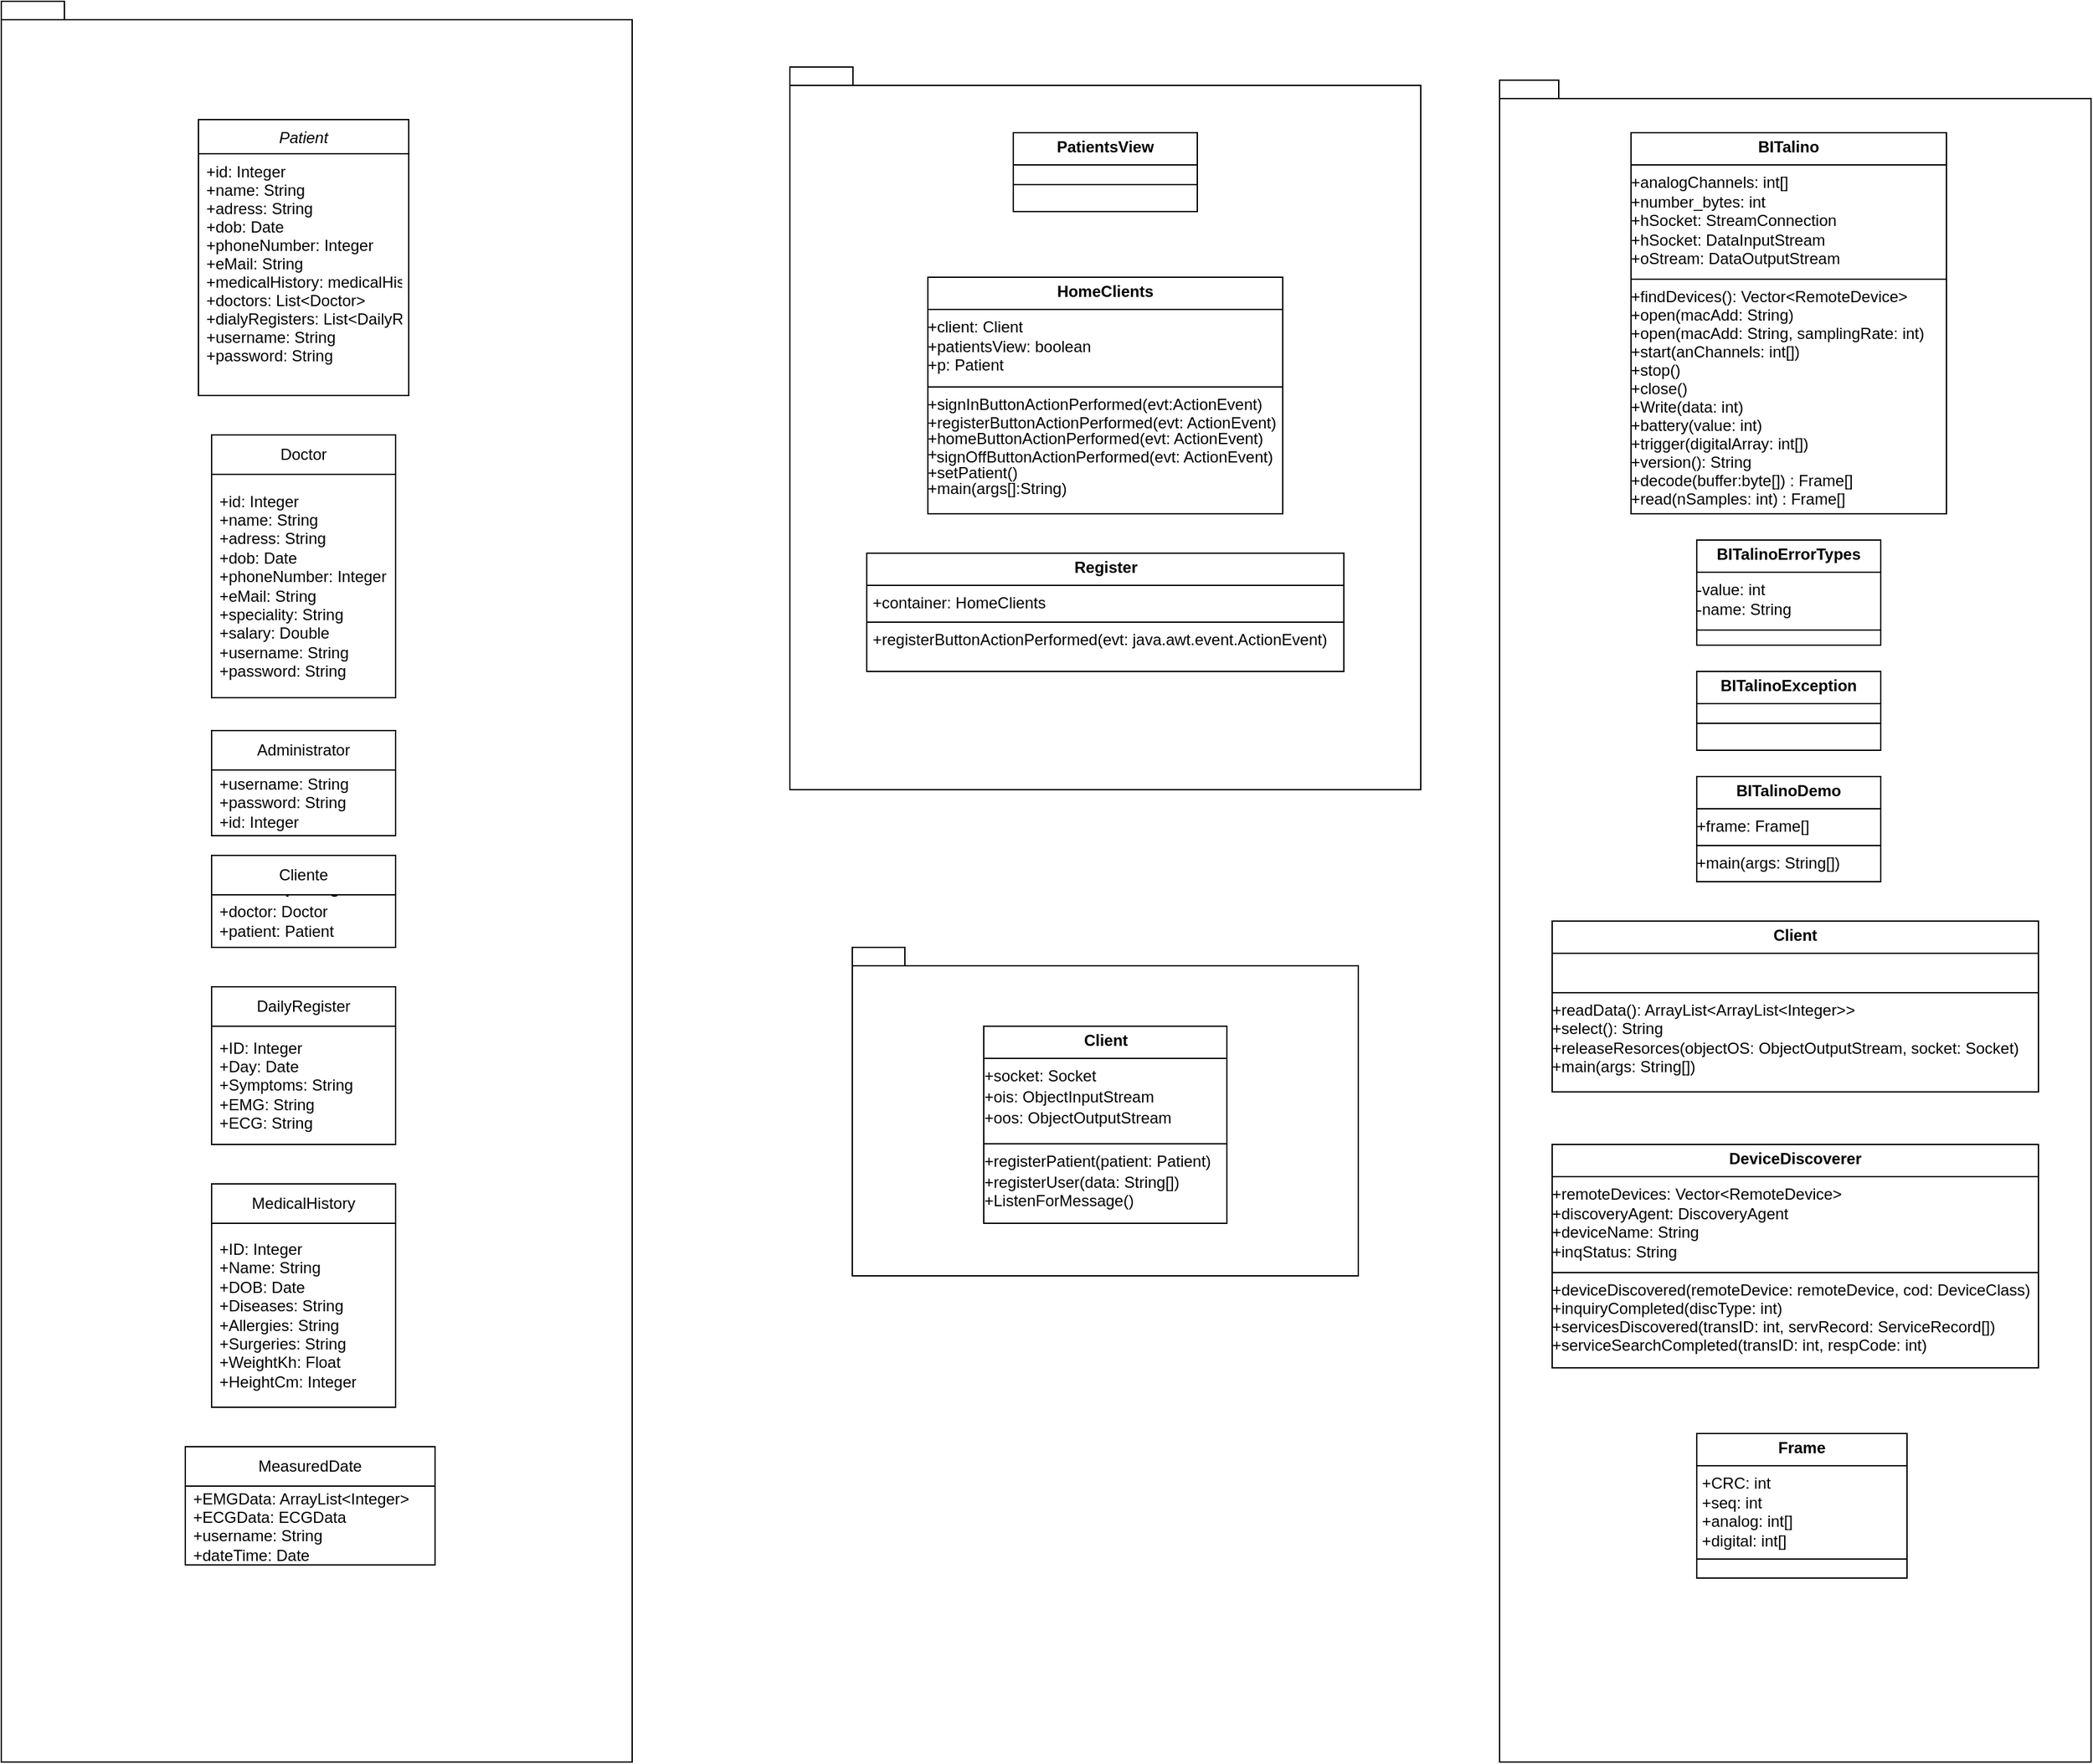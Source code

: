 <mxfile version="24.7.17">
  <diagram id="C5RBs43oDa-KdzZeNtuy" name="Page-1">
    <mxGraphModel dx="3180" dy="2423" grid="1" gridSize="10" guides="1" tooltips="1" connect="1" arrows="1" fold="1" page="1" pageScale="1" pageWidth="827" pageHeight="1169" math="0" shadow="0">
      <root>
        <mxCell id="WIyWlLk6GJQsqaUBKTNV-0" />
        <mxCell id="WIyWlLk6GJQsqaUBKTNV-1" parent="WIyWlLk6GJQsqaUBKTNV-0" />
        <mxCell id="EgPwkZ_rqkg5WkvZhVzE-19" value="package" style="shape=folder;fontStyle=1;spacingTop=10;tabWidth=40;tabHeight=14;tabPosition=left;html=1;whiteSpace=wrap;" vertex="1" parent="WIyWlLk6GJQsqaUBKTNV-1">
          <mxGeometry x="1210" y="90" width="450" height="1280" as="geometry" />
        </mxCell>
        <mxCell id="EgPwkZ_rqkg5WkvZhVzE-5" value="package" style="shape=folder;fontStyle=1;spacingTop=10;tabWidth=40;tabHeight=14;tabPosition=left;html=1;whiteSpace=wrap;" vertex="1" parent="WIyWlLk6GJQsqaUBKTNV-1">
          <mxGeometry x="670" y="80" width="480" height="550" as="geometry" />
        </mxCell>
        <mxCell id="2d1PICrKEZLKg4sGRTO5-30" value="package" style="shape=folder;fontStyle=1;spacingTop=10;tabWidth=40;tabHeight=14;tabPosition=left;html=1;whiteSpace=wrap;" parent="WIyWlLk6GJQsqaUBKTNV-1" vertex="1">
          <mxGeometry x="70" y="30" width="480" height="1340" as="geometry" />
        </mxCell>
        <mxCell id="zkfFHV4jXpPFQw0GAbJ--0" value="Patient" style="swimlane;fontStyle=2;align=center;verticalAlign=top;childLayout=stackLayout;horizontal=1;startSize=26;horizontalStack=0;resizeParent=1;resizeLast=0;collapsible=1;marginBottom=0;rounded=0;shadow=0;strokeWidth=1;" parent="WIyWlLk6GJQsqaUBKTNV-1" vertex="1">
          <mxGeometry x="220" y="120" width="160" height="210" as="geometry">
            <mxRectangle x="230" y="140" width="160" height="26" as="alternateBounds" />
          </mxGeometry>
        </mxCell>
        <mxCell id="zkfFHV4jXpPFQw0GAbJ--1" value="+id: Integer&#xa;+name: String&#xa;+adress: String&#xa;+dob: Date&#xa;+phoneNumber: Integer&#xa;+eMail: String&#xa;+medicalHistory: medicalHistory&#xa;+doctors: List&lt;Doctor&gt;&#xa;+dialyRegisters: List&lt;DailyRegister&gt;&#xa;+username: String&#xa;+password: String&#xa;&#xa;" style="text;align=left;verticalAlign=top;spacingLeft=4;spacingRight=4;overflow=hidden;rotatable=0;points=[[0,0.5],[1,0.5]];portConstraint=eastwest;" parent="zkfFHV4jXpPFQw0GAbJ--0" vertex="1">
          <mxGeometry y="26" width="160" height="174" as="geometry" />
        </mxCell>
        <mxCell id="2d1PICrKEZLKg4sGRTO5-6" value="Doctor" style="swimlane;fontStyle=0;childLayout=stackLayout;horizontal=1;startSize=30;horizontalStack=0;resizeParent=1;resizeParentMax=0;resizeLast=0;collapsible=1;marginBottom=0;whiteSpace=wrap;html=1;" parent="WIyWlLk6GJQsqaUBKTNV-1" vertex="1">
          <mxGeometry x="230" y="360" width="140" height="200" as="geometry" />
        </mxCell>
        <mxCell id="2d1PICrKEZLKg4sGRTO5-7" value="+id: Integer&lt;div&gt;+name: String&lt;/div&gt;&lt;div&gt;+adress: String&lt;/div&gt;&lt;div&gt;+dob: Date&lt;/div&gt;&lt;div&gt;+phoneNumber: Integer&lt;/div&gt;&lt;div&gt;+eMail: String&lt;/div&gt;&lt;div&gt;+speciality: String&lt;/div&gt;&lt;div&gt;+salary: Double&lt;/div&gt;&lt;div&gt;+username: String&lt;/div&gt;&lt;div&gt;+password: String&lt;/div&gt;" style="text;strokeColor=none;fillColor=none;align=left;verticalAlign=middle;spacingLeft=4;spacingRight=4;overflow=hidden;points=[[0,0.5],[1,0.5]];portConstraint=eastwest;rotatable=0;whiteSpace=wrap;html=1;" parent="2d1PICrKEZLKg4sGRTO5-6" vertex="1">
          <mxGeometry y="30" width="140" height="170" as="geometry" />
        </mxCell>
        <mxCell id="2d1PICrKEZLKg4sGRTO5-10" value="Administrator" style="swimlane;fontStyle=0;childLayout=stackLayout;horizontal=1;startSize=30;horizontalStack=0;resizeParent=1;resizeParentMax=0;resizeLast=0;collapsible=1;marginBottom=0;whiteSpace=wrap;html=1;" parent="WIyWlLk6GJQsqaUBKTNV-1" vertex="1">
          <mxGeometry x="230" y="585" width="140" height="80" as="geometry" />
        </mxCell>
        <mxCell id="2d1PICrKEZLKg4sGRTO5-11" value="+username: String&lt;div&gt;+password: String&lt;/div&gt;&lt;div&gt;+id: Integer&lt;/div&gt;" style="text;strokeColor=none;fillColor=none;align=left;verticalAlign=middle;spacingLeft=4;spacingRight=4;overflow=hidden;points=[[0,0.5],[1,0.5]];portConstraint=eastwest;rotatable=0;whiteSpace=wrap;html=1;" parent="2d1PICrKEZLKg4sGRTO5-10" vertex="1">
          <mxGeometry y="30" width="140" height="50" as="geometry" />
        </mxCell>
        <mxCell id="2d1PICrKEZLKg4sGRTO5-14" value="Cliente" style="swimlane;fontStyle=0;childLayout=stackLayout;horizontal=1;startSize=30;horizontalStack=0;resizeParent=1;resizeParentMax=0;resizeLast=0;collapsible=1;marginBottom=0;whiteSpace=wrap;html=1;" parent="WIyWlLk6GJQsqaUBKTNV-1" vertex="1">
          <mxGeometry x="230" y="680" width="140" height="70" as="geometry" />
        </mxCell>
        <mxCell id="2d1PICrKEZLKg4sGRTO5-15" value="+doctor: Doctor&lt;div&gt;+patient: Patient&lt;/div&gt;" style="text;strokeColor=none;fillColor=none;align=left;verticalAlign=middle;spacingLeft=4;spacingRight=4;overflow=hidden;points=[[0,0.5],[1,0.5]];portConstraint=eastwest;rotatable=0;whiteSpace=wrap;html=1;" parent="2d1PICrKEZLKg4sGRTO5-14" vertex="1">
          <mxGeometry y="30" width="140" height="40" as="geometry" />
        </mxCell>
        <mxCell id="2d1PICrKEZLKg4sGRTO5-18" value="DailyRegister" style="swimlane;fontStyle=0;childLayout=stackLayout;horizontal=1;startSize=30;horizontalStack=0;resizeParent=1;resizeParentMax=0;resizeLast=0;collapsible=1;marginBottom=0;whiteSpace=wrap;html=1;" parent="WIyWlLk6GJQsqaUBKTNV-1" vertex="1">
          <mxGeometry x="230" y="780" width="140" height="120" as="geometry" />
        </mxCell>
        <mxCell id="2d1PICrKEZLKg4sGRTO5-19" value="+ID: Integer&lt;div&gt;+Day: Date&lt;/div&gt;&lt;div&gt;+Symptoms: String&lt;/div&gt;&lt;div&gt;+EMG: String&lt;/div&gt;&lt;div&gt;+ECG: String&lt;/div&gt;" style="text;strokeColor=none;fillColor=none;align=left;verticalAlign=middle;spacingLeft=4;spacingRight=4;overflow=hidden;points=[[0,0.5],[1,0.5]];portConstraint=eastwest;rotatable=0;whiteSpace=wrap;html=1;" parent="2d1PICrKEZLKg4sGRTO5-18" vertex="1">
          <mxGeometry y="30" width="140" height="90" as="geometry" />
        </mxCell>
        <mxCell id="2d1PICrKEZLKg4sGRTO5-22" value="MedicalHistory" style="swimlane;fontStyle=0;childLayout=stackLayout;horizontal=1;startSize=30;horizontalStack=0;resizeParent=1;resizeParentMax=0;resizeLast=0;collapsible=1;marginBottom=0;whiteSpace=wrap;html=1;" parent="WIyWlLk6GJQsqaUBKTNV-1" vertex="1">
          <mxGeometry x="230" y="930" width="140" height="170" as="geometry" />
        </mxCell>
        <mxCell id="2d1PICrKEZLKg4sGRTO5-23" value="+ID: Integer&lt;div&gt;+Name: String&lt;/div&gt;&lt;div&gt;+DOB: Date&lt;/div&gt;&lt;div&gt;+Diseases: String&lt;/div&gt;&lt;div&gt;+Allergies: String&lt;/div&gt;&lt;div&gt;+Surgeries: String&lt;/div&gt;&lt;div&gt;+WeightKh: Float&lt;/div&gt;&lt;div&gt;+HeightCm: Integer&lt;/div&gt;" style="text;strokeColor=none;fillColor=none;align=left;verticalAlign=middle;spacingLeft=4;spacingRight=4;overflow=hidden;points=[[0,0.5],[1,0.5]];portConstraint=eastwest;rotatable=0;whiteSpace=wrap;html=1;" parent="2d1PICrKEZLKg4sGRTO5-22" vertex="1">
          <mxGeometry y="30" width="140" height="140" as="geometry" />
        </mxCell>
        <mxCell id="2d1PICrKEZLKg4sGRTO5-26" value="MeasuredDate" style="swimlane;fontStyle=0;childLayout=stackLayout;horizontal=1;startSize=30;horizontalStack=0;resizeParent=1;resizeParentMax=0;resizeLast=0;collapsible=1;marginBottom=0;whiteSpace=wrap;html=1;" parent="WIyWlLk6GJQsqaUBKTNV-1" vertex="1">
          <mxGeometry x="210" y="1130" width="190" height="90" as="geometry" />
        </mxCell>
        <mxCell id="2d1PICrKEZLKg4sGRTO5-27" value="+EMGData: ArrayList&amp;lt;Integer&amp;gt;&lt;div&gt;+ECGData: ECGData&lt;/div&gt;&lt;div&gt;+username: String&lt;/div&gt;&lt;div&gt;+dateTime: Date&lt;br&gt;&lt;div&gt;&lt;br&gt;&lt;/div&gt;&lt;/div&gt;" style="text;strokeColor=none;fillColor=none;align=left;verticalAlign=middle;spacingLeft=4;spacingRight=4;overflow=hidden;points=[[0,0.5],[1,0.5]];portConstraint=eastwest;rotatable=0;whiteSpace=wrap;html=1;" parent="2d1PICrKEZLKg4sGRTO5-26" vertex="1">
          <mxGeometry y="30" width="190" height="60" as="geometry" />
        </mxCell>
        <mxCell id="2d1PICrKEZLKg4sGRTO5-32" value="&lt;p style=&quot;margin:0px;margin-top:4px;text-align:center;&quot;&gt;&lt;b&gt;PatientsView&lt;/b&gt;&lt;/p&gt;&lt;hr size=&quot;1&quot; style=&quot;border-style:solid;&quot;&gt;&lt;div style=&quot;height:2px;&quot;&gt;&lt;/div&gt;&lt;hr size=&quot;1&quot; style=&quot;border-style:solid;&quot;&gt;&lt;div style=&quot;height:2px;&quot;&gt;&lt;/div&gt;" style="verticalAlign=top;align=left;overflow=fill;html=1;whiteSpace=wrap;" parent="WIyWlLk6GJQsqaUBKTNV-1" vertex="1">
          <mxGeometry x="840" y="130" width="140" height="60" as="geometry" />
        </mxCell>
        <mxCell id="2d1PICrKEZLKg4sGRTO5-33" value="&lt;p style=&quot;margin:0px;margin-top:4px;text-align:center;&quot;&gt;&lt;b&gt;HomeClients&lt;/b&gt;&lt;/p&gt;&lt;hr size=&quot;1&quot; style=&quot;border-style:solid;&quot;&gt;+client: Client&lt;div&gt;+patientsView: boolean&lt;/div&gt;&lt;div&gt;+p: Patient&lt;br&gt;&lt;div style=&quot;height:2px;&quot;&gt;&lt;/div&gt;&lt;hr size=&quot;1&quot; style=&quot;border-style:solid;&quot;&gt;&lt;div style=&quot;height:2px;&quot;&gt;+signInButtonActionPerformed(evt:ActionEvent)&lt;/div&gt;&lt;/div&gt;&lt;div style=&quot;height:2px;&quot;&gt;&lt;br&gt;&lt;/div&gt;&lt;div style=&quot;height:2px;&quot;&gt;&lt;br&gt;&lt;/div&gt;&lt;div style=&quot;height:2px;&quot;&gt;&lt;br&gt;&lt;/div&gt;&lt;div style=&quot;height:2px;&quot;&gt;&lt;br&gt;&lt;/div&gt;&lt;div style=&quot;height:2px;&quot;&gt;&lt;br&gt;&lt;/div&gt;&lt;div style=&quot;height:2px;&quot;&gt;&lt;br&gt;&lt;/div&gt;&lt;div style=&quot;height:2px;&quot;&gt;+registerButtonActionPerformed(evt: ActionEvent)&lt;/div&gt;&lt;div style=&quot;height:2px;&quot;&gt;&lt;br&gt;&lt;/div&gt;&lt;div style=&quot;height:2px;&quot;&gt;&lt;br&gt;&lt;/div&gt;&lt;div style=&quot;height:2px;&quot;&gt;&lt;br&gt;&lt;/div&gt;&lt;div style=&quot;height:2px;&quot;&gt;&lt;br&gt;&lt;/div&gt;&lt;div style=&quot;height:2px;&quot;&gt;&lt;br&gt;&lt;/div&gt;&lt;div style=&quot;height:2px;&quot;&gt;+homeButtonActionPerformed(evt: ActionEvent)&lt;/div&gt;&lt;div style=&quot;height:2px;&quot;&gt;&lt;br&gt;&lt;/div&gt;&lt;div style=&quot;height:2px;&quot;&gt;&lt;br&gt;&lt;/div&gt;&lt;div style=&quot;height:2px;&quot;&gt;&lt;br&gt;&lt;/div&gt;&lt;div style=&quot;height:2px;&quot;&gt;&lt;br&gt;&lt;/div&gt;&lt;div style=&quot;height:2px;&quot;&gt;&lt;br&gt;&lt;/div&gt;&lt;div style=&quot;height:2px;&quot;&gt;+&lt;/div&gt;&lt;div style=&quot;height:2px;&quot;&gt;&amp;nbsp; signOffButtonActionPerformed(evt: ActionEvent)&lt;/div&gt;&lt;div style=&quot;height:2px;&quot;&gt;&lt;br&gt;&lt;/div&gt;&lt;div style=&quot;height:2px;&quot;&gt;&lt;br&gt;&lt;/div&gt;&lt;div style=&quot;height:2px;&quot;&gt;&lt;br&gt;&lt;/div&gt;&lt;div style=&quot;height:2px;&quot;&gt;&lt;br&gt;&lt;/div&gt;&lt;div style=&quot;height:2px;&quot;&gt;&lt;br&gt;&lt;/div&gt;&lt;div style=&quot;height:2px;&quot;&gt;+setPatient()&lt;/div&gt;&lt;div style=&quot;height:2px;&quot;&gt;&lt;br&gt;&lt;/div&gt;&lt;div style=&quot;height:2px;&quot;&gt;&lt;br&gt;&lt;/div&gt;&lt;div style=&quot;height:2px;&quot;&gt;&lt;br&gt;&lt;/div&gt;&lt;div style=&quot;height:2px;&quot;&gt;&lt;br&gt;&lt;/div&gt;&lt;div style=&quot;height:2px;&quot;&gt;&lt;br&gt;&lt;/div&gt;&lt;div style=&quot;height:2px;&quot;&gt;+main(args[]:String)&lt;/div&gt;&lt;div style=&quot;height:2px;&quot;&gt;&lt;br&gt;&lt;/div&gt;&lt;div style=&quot;height:2px;&quot;&gt;&lt;br&gt;&lt;/div&gt;&lt;div style=&quot;height:2px;&quot;&gt;&lt;br&gt;&lt;/div&gt;&lt;div style=&quot;height:2px;&quot;&gt;&lt;br&gt;&lt;/div&gt;&lt;div style=&quot;height:2px;&quot;&gt;&lt;br&gt;&lt;/div&gt;&lt;div style=&quot;height:2px;&quot;&gt;&lt;br&gt;&lt;/div&gt;&lt;div style=&quot;height:2px;&quot;&gt;&lt;br&gt;&lt;/div&gt;&lt;div style=&quot;height:2px;&quot;&gt;&lt;br&gt;&lt;/div&gt;&lt;div style=&quot;height:2px;&quot;&gt;&lt;br&gt;&lt;/div&gt;&lt;div style=&quot;height:2px;&quot;&gt;&lt;br&gt;&lt;/div&gt;&lt;div style=&quot;height:2px;&quot;&gt;&lt;br&gt;&lt;/div&gt;" style="verticalAlign=top;align=left;overflow=fill;html=1;whiteSpace=wrap;" parent="WIyWlLk6GJQsqaUBKTNV-1" vertex="1">
          <mxGeometry x="775" y="240" width="270" height="180" as="geometry" />
        </mxCell>
        <mxCell id="EgPwkZ_rqkg5WkvZhVzE-4" value="&lt;p style=&quot;margin:0px;margin-top:4px;text-align:center;&quot;&gt;&lt;b&gt;Register&lt;/b&gt;&lt;/p&gt;&lt;hr size=&quot;1&quot; style=&quot;border-style:solid;&quot;&gt;&lt;p style=&quot;margin:0px;margin-left:4px;&quot;&gt;+container: HomeClients&lt;/p&gt;&lt;hr size=&quot;1&quot; style=&quot;border-style:solid;&quot;&gt;&lt;p style=&quot;margin:0px;margin-left:4px;&quot;&gt;+registerButtonActionPerformed(evt: java.awt.event.ActionEvent)&lt;/p&gt;" style="verticalAlign=top;align=left;overflow=fill;html=1;whiteSpace=wrap;" vertex="1" parent="WIyWlLk6GJQsqaUBKTNV-1">
          <mxGeometry x="728.5" y="450" width="363" height="90" as="geometry" />
        </mxCell>
        <mxCell id="EgPwkZ_rqkg5WkvZhVzE-6" value="package" style="shape=folder;fontStyle=1;spacingTop=10;tabWidth=40;tabHeight=14;tabPosition=left;html=1;whiteSpace=wrap;" vertex="1" parent="WIyWlLk6GJQsqaUBKTNV-1">
          <mxGeometry x="762.5" y="780" width="70" height="50" as="geometry" />
        </mxCell>
        <mxCell id="EgPwkZ_rqkg5WkvZhVzE-7" value="" style="shape=folder;fontStyle=1;spacingTop=10;tabWidth=40;tabHeight=14;tabPosition=left;html=1;whiteSpace=wrap;" vertex="1" parent="WIyWlLk6GJQsqaUBKTNV-1">
          <mxGeometry x="717.5" y="750" width="385" height="250" as="geometry" />
        </mxCell>
        <mxCell id="EgPwkZ_rqkg5WkvZhVzE-8" value="&lt;p style=&quot;margin:0px;margin-top:4px;text-align:center;&quot;&gt;&lt;b&gt;Client&lt;/b&gt;&lt;/p&gt;&lt;hr size=&quot;1&quot; style=&quot;border-style:solid;&quot;&gt;&lt;div style=&quot;height:2px;&quot;&gt;+socket: Socket&lt;/div&gt;&lt;div style=&quot;height:2px;&quot;&gt;&lt;br&gt;&lt;/div&gt;&lt;div style=&quot;height:2px;&quot;&gt;&lt;br&gt;&lt;/div&gt;&lt;div style=&quot;height:2px;&quot;&gt;&lt;br&gt;&lt;/div&gt;&lt;div style=&quot;height:2px;&quot;&gt;&lt;br&gt;&lt;/div&gt;&lt;div style=&quot;height:2px;&quot;&gt;&lt;br&gt;&lt;/div&gt;&lt;div style=&quot;height:2px;&quot;&gt;&lt;br&gt;&lt;/div&gt;&lt;div style=&quot;height:2px;&quot;&gt;&lt;br&gt;&lt;/div&gt;&lt;div style=&quot;height:2px;&quot;&gt;+ois: ObjectInputStream&lt;/div&gt;&lt;div style=&quot;height:2px;&quot;&gt;&lt;br&gt;&lt;/div&gt;&lt;div style=&quot;height:2px;&quot;&gt;&lt;br&gt;&lt;/div&gt;&lt;div style=&quot;height:2px;&quot;&gt;&lt;br&gt;&lt;/div&gt;&lt;div style=&quot;height:2px;&quot;&gt;&lt;br&gt;&lt;/div&gt;&lt;div style=&quot;height:2px;&quot;&gt;&lt;br&gt;&lt;/div&gt;&lt;div style=&quot;height:2px;&quot;&gt;&lt;br&gt;&lt;/div&gt;&lt;div style=&quot;height:2px;&quot;&gt;&lt;br&gt;&lt;/div&gt;&lt;div style=&quot;height:2px;&quot;&gt;+oos: ObjectOutputStream&lt;/div&gt;&lt;div style=&quot;height:2px;&quot;&gt;&lt;br&gt;&lt;/div&gt;&lt;div style=&quot;height:2px;&quot;&gt;&lt;br&gt;&lt;/div&gt;&lt;div style=&quot;height:2px;&quot;&gt;&lt;br&gt;&lt;/div&gt;&lt;div style=&quot;height:2px;&quot;&gt;&lt;br&gt;&lt;/div&gt;&lt;div style=&quot;height:2px;&quot;&gt;&lt;br&gt;&lt;/div&gt;&lt;div style=&quot;height:2px;&quot;&gt;&lt;br&gt;&lt;/div&gt;&lt;div style=&quot;height:2px;&quot;&gt;&lt;br&gt;&lt;/div&gt;&lt;div style=&quot;height:2px;&quot;&gt;&lt;br&gt;&lt;/div&gt;&lt;div style=&quot;height:2px;&quot;&gt;&lt;br&gt;&lt;/div&gt;&lt;hr size=&quot;1&quot; style=&quot;border-style:solid;&quot;&gt;&lt;div style=&quot;height:2px;&quot;&gt;+registerPatient(patient: Patient)&lt;/div&gt;&lt;div style=&quot;height:2px;&quot;&gt;&lt;br&gt;&lt;/div&gt;&lt;div style=&quot;height:2px;&quot;&gt;&lt;br&gt;&lt;/div&gt;&lt;div style=&quot;height:2px;&quot;&gt;&lt;br&gt;&lt;/div&gt;&lt;div style=&quot;height:2px;&quot;&gt;&lt;br&gt;&lt;/div&gt;&lt;div style=&quot;height:2px;&quot;&gt;&lt;br&gt;&lt;/div&gt;&lt;div style=&quot;height:2px;&quot;&gt;&lt;br&gt;&lt;/div&gt;&lt;div style=&quot;height:2px;&quot;&gt;&lt;br&gt;&lt;/div&gt;&lt;div style=&quot;height:2px;&quot;&gt;+registerUser(data: String[])&lt;/div&gt;&lt;div style=&quot;height:2px;&quot;&gt;&lt;br&gt;&lt;/div&gt;&lt;div style=&quot;height:2px;&quot;&gt;&lt;br&gt;&lt;/div&gt;&lt;div style=&quot;height:2px;&quot;&gt;&lt;br&gt;&lt;/div&gt;&lt;div style=&quot;height:2px;&quot;&gt;&lt;br&gt;&lt;/div&gt;&lt;div style=&quot;height:2px;&quot;&gt;&lt;br&gt;&lt;/div&gt;&lt;div style=&quot;height:2px;&quot;&gt;&lt;br&gt;&lt;/div&gt;&lt;div style=&quot;height:2px;&quot;&gt;+ListenForMessage()&lt;/div&gt;&lt;div style=&quot;height:2px;&quot;&gt;&lt;br&gt;&lt;/div&gt;&lt;div style=&quot;height:2px;&quot;&gt;&lt;br&gt;&lt;/div&gt;" style="verticalAlign=top;align=left;overflow=fill;html=1;whiteSpace=wrap;" vertex="1" parent="WIyWlLk6GJQsqaUBKTNV-1">
          <mxGeometry x="817.5" y="810" width="185" height="150" as="geometry" />
        </mxCell>
        <mxCell id="EgPwkZ_rqkg5WkvZhVzE-9" value="&lt;p style=&quot;margin:0px;margin-top:4px;text-align:center;&quot;&gt;&lt;b&gt;BITalino&lt;/b&gt;&lt;/p&gt;&lt;hr size=&quot;1&quot; style=&quot;border-style:solid;&quot;&gt;+analogChannels: int[]&lt;div&gt;+number_bytes: int&lt;/div&gt;&lt;div&gt;+hSocket: StreamConnection&lt;/div&gt;&lt;div&gt;+hSocket: DataInputStream&lt;/div&gt;&lt;div&gt;+oStream: DataOutputStream&lt;br&gt;&lt;div style=&quot;height:2px;&quot;&gt;&lt;br&gt;&lt;/div&gt;&lt;hr size=&quot;1&quot; style=&quot;border-style:solid;&quot;&gt;&lt;div style=&quot;height:2px;&quot;&gt;+findDevices(): Vector&amp;lt;RemoteDevice&amp;gt;&lt;/div&gt;&lt;/div&gt;&lt;div style=&quot;height:2px;&quot;&gt;&lt;br&gt;&lt;/div&gt;&lt;div style=&quot;height:2px;&quot;&gt;&lt;br&gt;&lt;/div&gt;&lt;div style=&quot;height:2px;&quot;&gt;&lt;br&gt;&lt;/div&gt;&lt;div style=&quot;height:2px;&quot;&gt;&lt;br&gt;&lt;/div&gt;&lt;div style=&quot;height:2px;&quot;&gt;&lt;br&gt;&lt;/div&gt;&lt;div style=&quot;height:2px;&quot;&gt;&lt;br&gt;&lt;/div&gt;&lt;div style=&quot;height:2px;&quot;&gt;+open(macAdd: String)&lt;/div&gt;&lt;div style=&quot;height:2px;&quot;&gt;&lt;br&gt;&lt;/div&gt;&lt;div style=&quot;height:2px;&quot;&gt;&lt;br&gt;&lt;/div&gt;&lt;div style=&quot;height:2px;&quot;&gt;&lt;br&gt;&lt;/div&gt;&lt;div style=&quot;height:2px;&quot;&gt;&lt;br&gt;&lt;/div&gt;&lt;div style=&quot;height:2px;&quot;&gt;&lt;br&gt;&lt;/div&gt;&lt;div style=&quot;height:2px;&quot;&gt;&lt;br&gt;&lt;/div&gt;&lt;div style=&quot;height:2px;&quot;&gt;+open(macAdd: String, samplingRate: int)&lt;/div&gt;&lt;div style=&quot;height:2px;&quot;&gt;&lt;br&gt;&lt;/div&gt;&lt;div style=&quot;height:2px;&quot;&gt;&lt;br&gt;&lt;/div&gt;&lt;div style=&quot;height:2px;&quot;&gt;&lt;br&gt;&lt;/div&gt;&lt;div style=&quot;height:2px;&quot;&gt;&lt;br&gt;&lt;/div&gt;&lt;div style=&quot;height:2px;&quot;&gt;&lt;br&gt;&lt;/div&gt;&lt;div style=&quot;height:2px;&quot;&gt;&lt;br&gt;&lt;/div&gt;&lt;div style=&quot;height:2px;&quot;&gt;+start(anChannels: int[])&lt;/div&gt;&lt;div style=&quot;height:2px;&quot;&gt;&lt;br&gt;&lt;/div&gt;&lt;div style=&quot;height:2px;&quot;&gt;&lt;br&gt;&lt;/div&gt;&lt;div style=&quot;height:2px;&quot;&gt;&lt;br&gt;&lt;/div&gt;&lt;div style=&quot;height:2px;&quot;&gt;&lt;br&gt;&lt;/div&gt;&lt;div style=&quot;height:2px;&quot;&gt;&lt;br&gt;&lt;/div&gt;&lt;div style=&quot;height:2px;&quot;&gt;&lt;br&gt;&lt;/div&gt;&lt;div style=&quot;height:2px;&quot;&gt;+stop()&lt;/div&gt;&lt;div style=&quot;height:2px;&quot;&gt;&lt;br&gt;&lt;/div&gt;&lt;div style=&quot;height:2px;&quot;&gt;&lt;br&gt;&lt;/div&gt;&lt;div style=&quot;height:2px;&quot;&gt;&lt;br&gt;&lt;/div&gt;&lt;div style=&quot;height:2px;&quot;&gt;&lt;br&gt;&lt;/div&gt;&lt;div style=&quot;height:2px;&quot;&gt;&lt;br&gt;&lt;/div&gt;&lt;div style=&quot;height:2px;&quot;&gt;&lt;br&gt;&lt;/div&gt;&lt;div style=&quot;height:2px;&quot;&gt;+close()&lt;/div&gt;&lt;div style=&quot;height:2px;&quot;&gt;&lt;br&gt;&lt;/div&gt;&lt;div style=&quot;height:2px;&quot;&gt;&lt;br&gt;&lt;/div&gt;&lt;div style=&quot;height:2px;&quot;&gt;&amp;nbsp;&lt;/div&gt;&lt;div style=&quot;height:2px;&quot;&gt;&lt;br&gt;&lt;/div&gt;&lt;div style=&quot;height:2px;&quot;&gt;&lt;br&gt;&lt;/div&gt;&lt;div style=&quot;height:2px;&quot;&gt;&lt;br&gt;&lt;/div&gt;&lt;div style=&quot;height:2px;&quot;&gt;+Write(data: int)&lt;/div&gt;&lt;div style=&quot;height:2px;&quot;&gt;&lt;br&gt;&lt;/div&gt;&lt;div style=&quot;height:2px;&quot;&gt;&lt;br&gt;&lt;/div&gt;&lt;div style=&quot;height:2px;&quot;&gt;&lt;br&gt;&lt;/div&gt;&lt;div style=&quot;height:2px;&quot;&gt;&lt;br&gt;&lt;/div&gt;&lt;div style=&quot;height:2px;&quot;&gt;&lt;br&gt;&lt;/div&gt;&lt;div style=&quot;height:2px;&quot;&gt;&lt;br&gt;&lt;/div&gt;&lt;div style=&quot;height:2px;&quot;&gt;+battery(value: int)&lt;/div&gt;&lt;div style=&quot;height:2px;&quot;&gt;&lt;br&gt;&lt;/div&gt;&lt;div style=&quot;height:2px;&quot;&gt;&lt;br&gt;&lt;/div&gt;&lt;div style=&quot;height:2px;&quot;&gt;&lt;br&gt;&lt;/div&gt;&lt;div style=&quot;height:2px;&quot;&gt;&lt;br&gt;&lt;/div&gt;&lt;div style=&quot;height:2px;&quot;&gt;&lt;br&gt;&lt;/div&gt;&lt;div style=&quot;height:2px;&quot;&gt;&lt;br&gt;&lt;/div&gt;&lt;div style=&quot;height:2px;&quot;&gt;+trigger(digitalArray: int[])&lt;/div&gt;&lt;div style=&quot;height:2px;&quot;&gt;&lt;br&gt;&lt;/div&gt;&lt;div style=&quot;height:2px;&quot;&gt;&lt;br&gt;&lt;/div&gt;&lt;div style=&quot;height:2px;&quot;&gt;&lt;br&gt;&lt;/div&gt;&lt;div style=&quot;height:2px;&quot;&gt;&lt;br&gt;&lt;/div&gt;&lt;div style=&quot;height:2px;&quot;&gt;&lt;br&gt;&lt;/div&gt;&lt;div style=&quot;height:2px;&quot;&gt;&lt;br&gt;&lt;/div&gt;&lt;div style=&quot;height:2px;&quot;&gt;+version(): String&lt;/div&gt;&lt;div style=&quot;height:2px;&quot;&gt;&lt;br&gt;&lt;/div&gt;&lt;div style=&quot;height:2px;&quot;&gt;&lt;br&gt;&lt;/div&gt;&lt;div style=&quot;height:2px;&quot;&gt;&lt;br&gt;&lt;/div&gt;&lt;div style=&quot;height:2px;&quot;&gt;&lt;br&gt;&lt;/div&gt;&lt;div style=&quot;height:2px;&quot;&gt;&lt;br&gt;&lt;/div&gt;&lt;div style=&quot;height:2px;&quot;&gt;&lt;br&gt;&lt;/div&gt;&lt;div style=&quot;height:2px;&quot;&gt;+decode(buffer:byte[]) : Frame[]&lt;/div&gt;&lt;div style=&quot;height:2px;&quot;&gt;&lt;br&gt;&lt;/div&gt;&lt;div style=&quot;height:2px;&quot;&gt;&lt;br&gt;&lt;/div&gt;&lt;div style=&quot;height:2px;&quot;&gt;&lt;br&gt;&lt;/div&gt;&lt;div style=&quot;height:2px;&quot;&gt;&lt;br&gt;&lt;/div&gt;&lt;div style=&quot;height:2px;&quot;&gt;&lt;br&gt;&lt;/div&gt;&lt;div style=&quot;height:2px;&quot;&gt;&lt;br&gt;&lt;/div&gt;&lt;div style=&quot;height:2px;&quot;&gt;+read(nSamples: int) : Frame[]&lt;/div&gt;&lt;div style=&quot;height:2px;&quot;&gt;&lt;br&gt;&lt;/div&gt;&lt;div style=&quot;height:2px;&quot;&gt;&lt;br&gt;&lt;/div&gt;&lt;div style=&quot;height:2px;&quot;&gt;&lt;br&gt;&lt;/div&gt;&lt;div style=&quot;height:2px;&quot;&gt;&lt;br&gt;&lt;/div&gt;&lt;div style=&quot;height:2px;&quot;&gt;&lt;br&gt;&lt;/div&gt;&lt;div style=&quot;height:2px;&quot;&gt;&lt;br&gt;&lt;/div&gt;&lt;div style=&quot;height:2px;&quot;&gt;&lt;br&gt;&lt;/div&gt;&lt;div style=&quot;height:2px;&quot;&gt;&lt;span style=&quot;background-color: initial;&quot;&gt;&amp;nbsp;&lt;/span&gt;&lt;br&gt;&lt;/div&gt;&lt;div style=&quot;height:2px;&quot;&gt;&lt;br&gt;&lt;/div&gt;&lt;div style=&quot;height:2px;&quot;&gt;&lt;br&gt;&lt;/div&gt;&lt;div style=&quot;height:2px;&quot;&gt;&lt;br&gt;&lt;/div&gt;&lt;div style=&quot;height:2px;&quot;&gt;&lt;br&gt;&lt;/div&gt;&lt;div style=&quot;height:2px;&quot;&gt;&lt;br&gt;&lt;/div&gt;" style="verticalAlign=top;align=left;overflow=fill;html=1;whiteSpace=wrap;" vertex="1" parent="WIyWlLk6GJQsqaUBKTNV-1">
          <mxGeometry x="1310" y="130" width="240" height="290" as="geometry" />
        </mxCell>
        <mxCell id="EgPwkZ_rqkg5WkvZhVzE-11" value="&lt;p style=&quot;margin:0px;margin-top:4px;text-align:center;&quot;&gt;&lt;b&gt;BITalinoErrorTypes&lt;/b&gt;&lt;/p&gt;&lt;hr size=&quot;1&quot; style=&quot;border-style:solid;&quot;&gt;-value: int&lt;div&gt;-name: String&lt;br&gt;&lt;div style=&quot;height:2px;&quot;&gt;&lt;br&gt;&lt;/div&gt;&lt;hr size=&quot;1&quot; style=&quot;border-style:solid;&quot;&gt;&lt;div style=&quot;height:2px;&quot;&gt;&lt;/div&gt;&lt;/div&gt;" style="verticalAlign=top;align=left;overflow=fill;html=1;whiteSpace=wrap;" vertex="1" parent="WIyWlLk6GJQsqaUBKTNV-1">
          <mxGeometry x="1360" y="440" width="140" height="80" as="geometry" />
        </mxCell>
        <mxCell id="EgPwkZ_rqkg5WkvZhVzE-12" value="&lt;p style=&quot;margin:0px;margin-top:4px;text-align:center;&quot;&gt;&lt;b&gt;BITalinoException&lt;/b&gt;&lt;/p&gt;&lt;hr size=&quot;1&quot; style=&quot;border-style:solid;&quot;&gt;&lt;div style=&quot;height:2px;&quot;&gt;&lt;/div&gt;&lt;hr size=&quot;1&quot; style=&quot;border-style:solid;&quot;&gt;&lt;div style=&quot;height:2px;&quot;&gt;&lt;/div&gt;" style="verticalAlign=top;align=left;overflow=fill;html=1;whiteSpace=wrap;" vertex="1" parent="WIyWlLk6GJQsqaUBKTNV-1">
          <mxGeometry x="1360" y="540" width="140" height="60" as="geometry" />
        </mxCell>
        <mxCell id="EgPwkZ_rqkg5WkvZhVzE-13" value="&lt;p style=&quot;margin:0px;margin-top:4px;text-align:center;&quot;&gt;&lt;b&gt;BITalinoDemo&lt;/b&gt;&lt;/p&gt;&lt;hr size=&quot;1&quot; style=&quot;border-style:solid;&quot;&gt;+frame: Frame[]&lt;hr size=&quot;1&quot; style=&quot;border-style:solid;&quot;&gt;+main(args: String[])&lt;div style=&quot;height:2px;&quot;&gt;&lt;br&gt;&lt;/div&gt;" style="verticalAlign=top;align=left;overflow=fill;html=1;whiteSpace=wrap;" vertex="1" parent="WIyWlLk6GJQsqaUBKTNV-1">
          <mxGeometry x="1360" y="620" width="140" height="80" as="geometry" />
        </mxCell>
        <mxCell id="EgPwkZ_rqkg5WkvZhVzE-14" value="&lt;p style=&quot;margin:0px;margin-top:4px;text-align:center;&quot;&gt;&lt;b&gt;Client&lt;/b&gt;&lt;/p&gt;&lt;hr size=&quot;1&quot; style=&quot;border-style:solid;&quot;&gt;&lt;div&gt;&lt;br&gt;&lt;div&gt;&lt;div style=&quot;height:2px;&quot;&gt;&lt;br&gt;&lt;/div&gt;&lt;hr size=&quot;1&quot; style=&quot;border-style:solid;&quot;&gt;&lt;div style=&quot;height:2px;&quot;&gt;+readData(): ArrayList&amp;lt;ArrayList&amp;lt;Integer&amp;gt;&amp;gt;&lt;div&gt;+select(): String&lt;/div&gt;&lt;div&gt;+releaseResorces(objectOS: ObjectOutputStream, socket: Socket)&lt;/div&gt;&lt;div&gt;+main(args: String[])&lt;/div&gt;&lt;/div&gt;&lt;/div&gt;&lt;/div&gt;" style="verticalAlign=top;align=left;overflow=fill;html=1;whiteSpace=wrap;" vertex="1" parent="WIyWlLk6GJQsqaUBKTNV-1">
          <mxGeometry x="1250" y="730" width="370" height="130" as="geometry" />
        </mxCell>
        <mxCell id="EgPwkZ_rqkg5WkvZhVzE-15" value="&lt;p style=&quot;margin:0px;margin-top:4px;text-align:center;&quot;&gt;&lt;b&gt;DeviceDiscoverer&lt;/b&gt;&lt;/p&gt;&lt;hr size=&quot;1&quot; style=&quot;border-style:solid;&quot;&gt;+remoteDevices: Vector&amp;lt;RemoteDevice&amp;gt;&lt;div&gt;+discoveryAgent: DiscoveryAgent&lt;/div&gt;&lt;div&gt;+deviceName: String&lt;/div&gt;&lt;div&gt;+inqStatus: String&lt;/div&gt;&lt;div&gt;&lt;div style=&quot;height:2px;&quot;&gt;&lt;/div&gt;&lt;hr size=&quot;1&quot; style=&quot;border-style:solid;&quot;&gt;&lt;div style=&quot;height:2px;&quot;&gt;+deviceDiscovered(remoteDevice: remoteDevice, cod: DeviceClass)&lt;/div&gt;&lt;/div&gt;&lt;div style=&quot;height:2px;&quot;&gt;&lt;br&gt;&lt;/div&gt;&lt;div style=&quot;height:2px;&quot;&gt;&lt;br&gt;&lt;/div&gt;&lt;div style=&quot;height:2px;&quot;&gt;&lt;br&gt;&lt;/div&gt;&lt;div style=&quot;height:2px;&quot;&gt;&lt;br&gt;&lt;/div&gt;&lt;div style=&quot;height:2px;&quot;&gt;&lt;br&gt;&lt;/div&gt;&lt;div style=&quot;height:2px;&quot;&gt;&lt;br&gt;&lt;/div&gt;&lt;div style=&quot;height:2px;&quot;&gt;+inquiryCompleted(discType: int)&lt;/div&gt;&lt;div style=&quot;height:2px;&quot;&gt;&lt;br&gt;&lt;/div&gt;&lt;div style=&quot;height:2px;&quot;&gt;&lt;br&gt;&lt;/div&gt;&lt;div style=&quot;height:2px;&quot;&gt;&lt;br&gt;&lt;/div&gt;&lt;div style=&quot;height:2px;&quot;&gt;&lt;br&gt;&lt;/div&gt;&lt;div style=&quot;height:2px;&quot;&gt;&lt;br&gt;&lt;/div&gt;&lt;div style=&quot;height:2px;&quot;&gt;&lt;br&gt;&lt;/div&gt;&lt;div style=&quot;height:2px;&quot;&gt;+servicesDiscovered(transID: int, servRecord: ServiceRecord[])&lt;/div&gt;&lt;div style=&quot;height:2px;&quot;&gt;&lt;br&gt;&lt;/div&gt;&lt;div style=&quot;height:2px;&quot;&gt;&lt;br&gt;&lt;/div&gt;&lt;div style=&quot;height:2px;&quot;&gt;&lt;br&gt;&lt;/div&gt;&lt;div style=&quot;height:2px;&quot;&gt;&lt;br&gt;&lt;/div&gt;&lt;div style=&quot;height:2px;&quot;&gt;&lt;br&gt;&lt;/div&gt;&lt;div style=&quot;height:2px;&quot;&gt;&lt;br&gt;&lt;/div&gt;&lt;div style=&quot;height:2px;&quot;&gt;+serviceSearchCompleted(transID: int, respCode: int)&lt;/div&gt;&lt;div style=&quot;height:2px;&quot;&gt;&lt;br&gt;&lt;/div&gt;&lt;div style=&quot;height:2px;&quot;&gt;&lt;br&gt;&lt;/div&gt;" style="verticalAlign=top;align=left;overflow=fill;html=1;whiteSpace=wrap;" vertex="1" parent="WIyWlLk6GJQsqaUBKTNV-1">
          <mxGeometry x="1250" y="900" width="370" height="170" as="geometry" />
        </mxCell>
        <mxCell id="EgPwkZ_rqkg5WkvZhVzE-16" value="&lt;p style=&quot;margin:0px;margin-top:4px;text-align:center;&quot;&gt;&lt;b&gt;Frame&lt;/b&gt;&lt;/p&gt;&lt;hr size=&quot;1&quot; style=&quot;border-style:solid;&quot;&gt;&lt;p style=&quot;margin:0px;margin-left:4px;&quot;&gt;+CRC: int&lt;/p&gt;&lt;p style=&quot;margin:0px;margin-left:4px;&quot;&gt;+seq: int&lt;/p&gt;&lt;p style=&quot;margin:0px;margin-left:4px;&quot;&gt;+analog: int[]&lt;/p&gt;&lt;p style=&quot;margin:0px;margin-left:4px;&quot;&gt;+digital: int[]&lt;/p&gt;&lt;hr size=&quot;1&quot; style=&quot;border-style:solid;&quot;&gt;&lt;p style=&quot;margin:0px;margin-left:4px;&quot;&gt;&lt;br&gt;&lt;/p&gt;" style="verticalAlign=top;align=left;overflow=fill;html=1;whiteSpace=wrap;" vertex="1" parent="WIyWlLk6GJQsqaUBKTNV-1">
          <mxGeometry x="1360" y="1120" width="160" height="110" as="geometry" />
        </mxCell>
      </root>
    </mxGraphModel>
  </diagram>
</mxfile>
